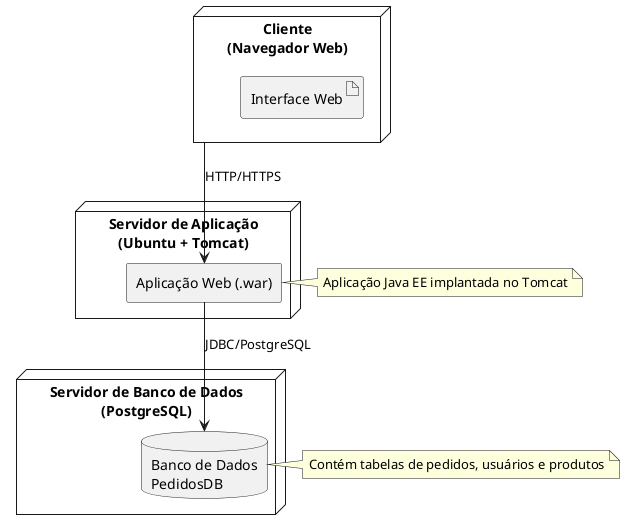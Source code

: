 @startuml
skinparam componentStyle rectangle

' Cliente
node "Cliente\n(Navegador Web)" as Client {
    artifact "Interface Web" as WebUI
}

' Servidor de Aplicação
node "Servidor de Aplicação\n(Ubuntu + Tomcat)" as AppServer {
    component "Aplicação Web (.war)" as App
}

' Servidor de Banco de Dados
node "Servidor de Banco de Dados\n(PostgreSQL)" as DBServer {
    database "Banco de Dados\nPedidosDB" as DB
}

' Conexões
Client --> App : HTTP/HTTPS
App --> DB : JDBC/PostgreSQL

' Nota explicativa
note right of App
  Aplicação Java EE implantada no Tomcat
end note

note right of DB
  Contém tabelas de pedidos, usuários e produtos
end note
@enduml
